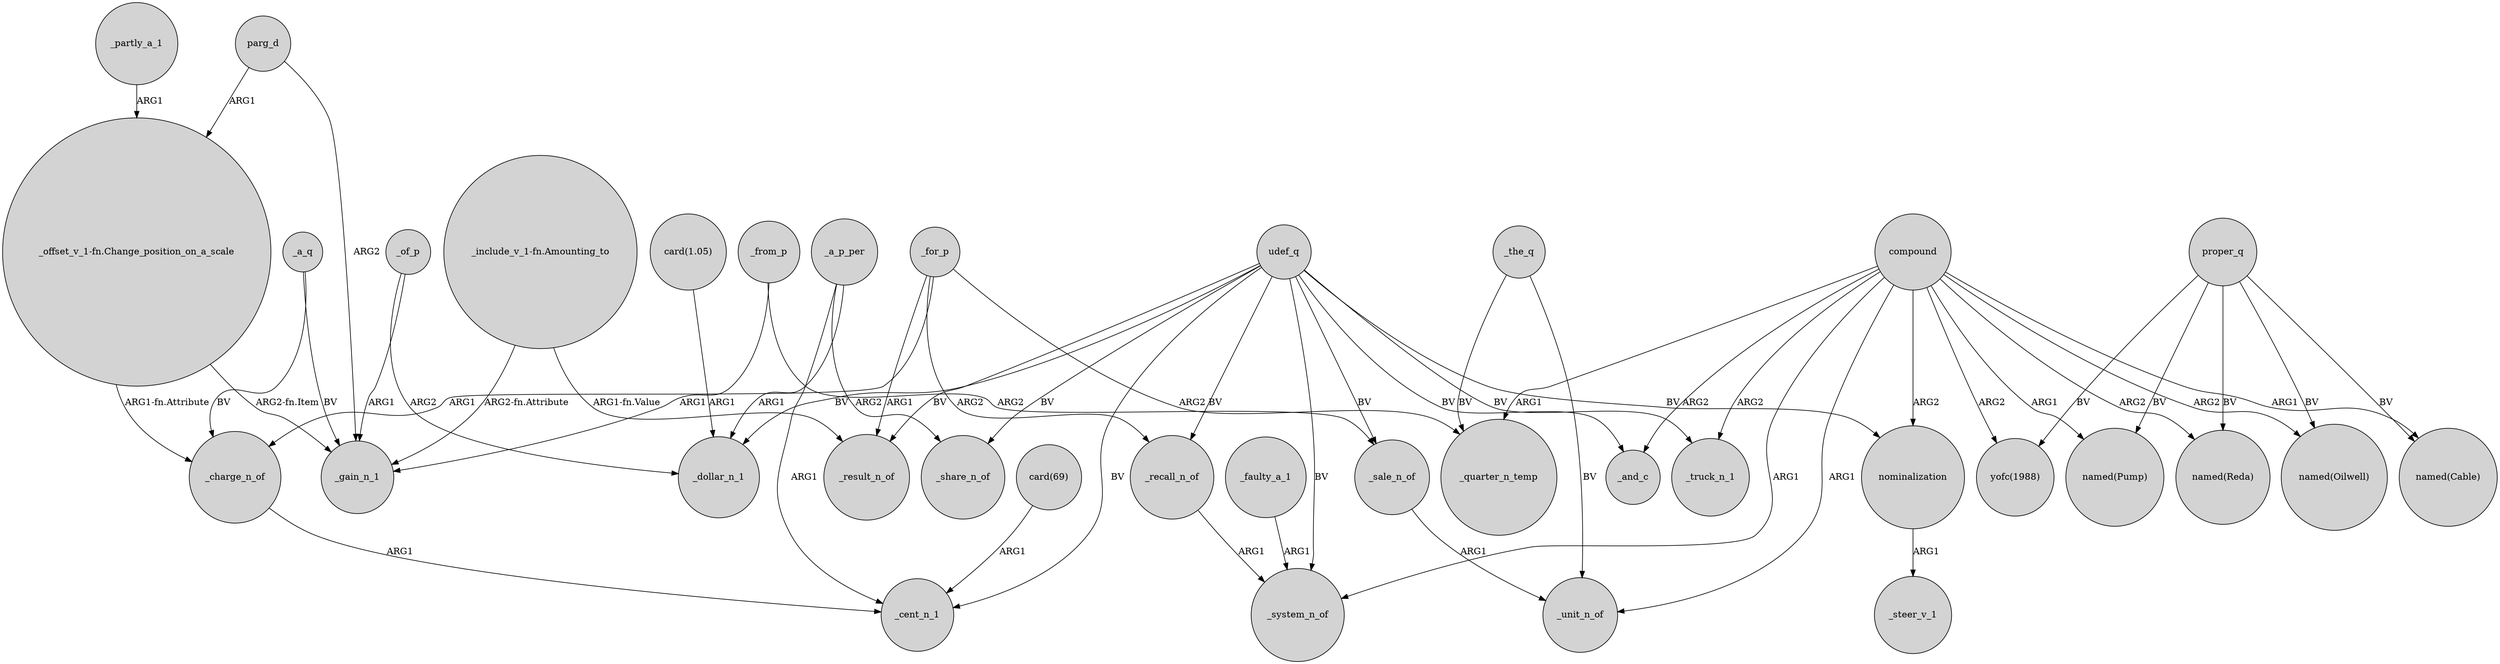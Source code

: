 digraph {
	node [shape=circle style=filled]
	compound -> _system_n_of [label=ARG1]
	_for_p -> _recall_n_of [label=ARG2]
	"_include_v_1-fn.Amounting_to" -> _result_n_of [label="ARG1-fn.Value"]
	_a_p_per -> _cent_n_1 [label=ARG1]
	compound -> _quarter_n_temp [label=ARG1]
	_faulty_a_1 -> _system_n_of [label=ARG1]
	compound -> "named(Pump)" [label=ARG1]
	proper_q -> "named(Oilwell)" [label=BV]
	compound -> "yofc(1988)" [label=ARG2]
	parg_d -> "_offset_v_1-fn.Change_position_on_a_scale" [label=ARG1]
	_the_q -> _quarter_n_temp [label=BV]
	proper_q -> "named(Pump)" [label=BV]
	udef_q -> nominalization [label=BV]
	_recall_n_of -> _system_n_of [label=ARG1]
	_for_p -> _charge_n_of [label=ARG1]
	compound -> "named(Cable)" [label=ARG1]
	"_include_v_1-fn.Amounting_to" -> _gain_n_1 [label="ARG2-fn.Attribute"]
	_a_q -> _charge_n_of [label=BV]
	udef_q -> _sale_n_of [label=BV]
	udef_q -> _and_c [label=BV]
	_of_p -> _gain_n_1 [label=ARG1]
	parg_d -> _gain_n_1 [label=ARG2]
	udef_q -> _cent_n_1 [label=BV]
	compound -> _and_c [label=ARG2]
	"card(69)" -> _cent_n_1 [label=ARG1]
	compound -> nominalization [label=ARG2]
	_from_p -> _sale_n_of [label=ARG2]
	"_offset_v_1-fn.Change_position_on_a_scale" -> _charge_n_of [label="ARG1-fn.Attribute"]
	_a_p_per -> _share_n_of [label=ARG2]
	_for_p -> _quarter_n_temp [label=ARG2]
	_charge_n_of -> _cent_n_1 [label=ARG1]
	udef_q -> _share_n_of [label=BV]
	nominalization -> _steer_v_1 [label=ARG1]
	"_offset_v_1-fn.Change_position_on_a_scale" -> _gain_n_1 [label="ARG2-fn.Item"]
	udef_q -> _dollar_n_1 [label=BV]
	_for_p -> _result_n_of [label=ARG1]
	_a_q -> _gain_n_1 [label=BV]
	_partly_a_1 -> "_offset_v_1-fn.Change_position_on_a_scale" [label=ARG1]
	_sale_n_of -> _unit_n_of [label=ARG1]
	compound -> "named(Reda)" [label=ARG2]
	compound -> _truck_n_1 [label=ARG2]
	proper_q -> "yofc(1988)" [label=BV]
	_a_p_per -> _dollar_n_1 [label=ARG1]
	compound -> "named(Oilwell)" [label=ARG2]
	proper_q -> "named(Reda)" [label=BV]
	udef_q -> _system_n_of [label=BV]
	proper_q -> "named(Cable)" [label=BV]
	udef_q -> _recall_n_of [label=BV]
	compound -> _unit_n_of [label=ARG1]
	_of_p -> _dollar_n_1 [label=ARG2]
	_the_q -> _unit_n_of [label=BV]
	_from_p -> _gain_n_1 [label=ARG1]
	udef_q -> _result_n_of [label=BV]
	"card(1.05)" -> _dollar_n_1 [label=ARG1]
	udef_q -> _truck_n_1 [label=BV]
}
